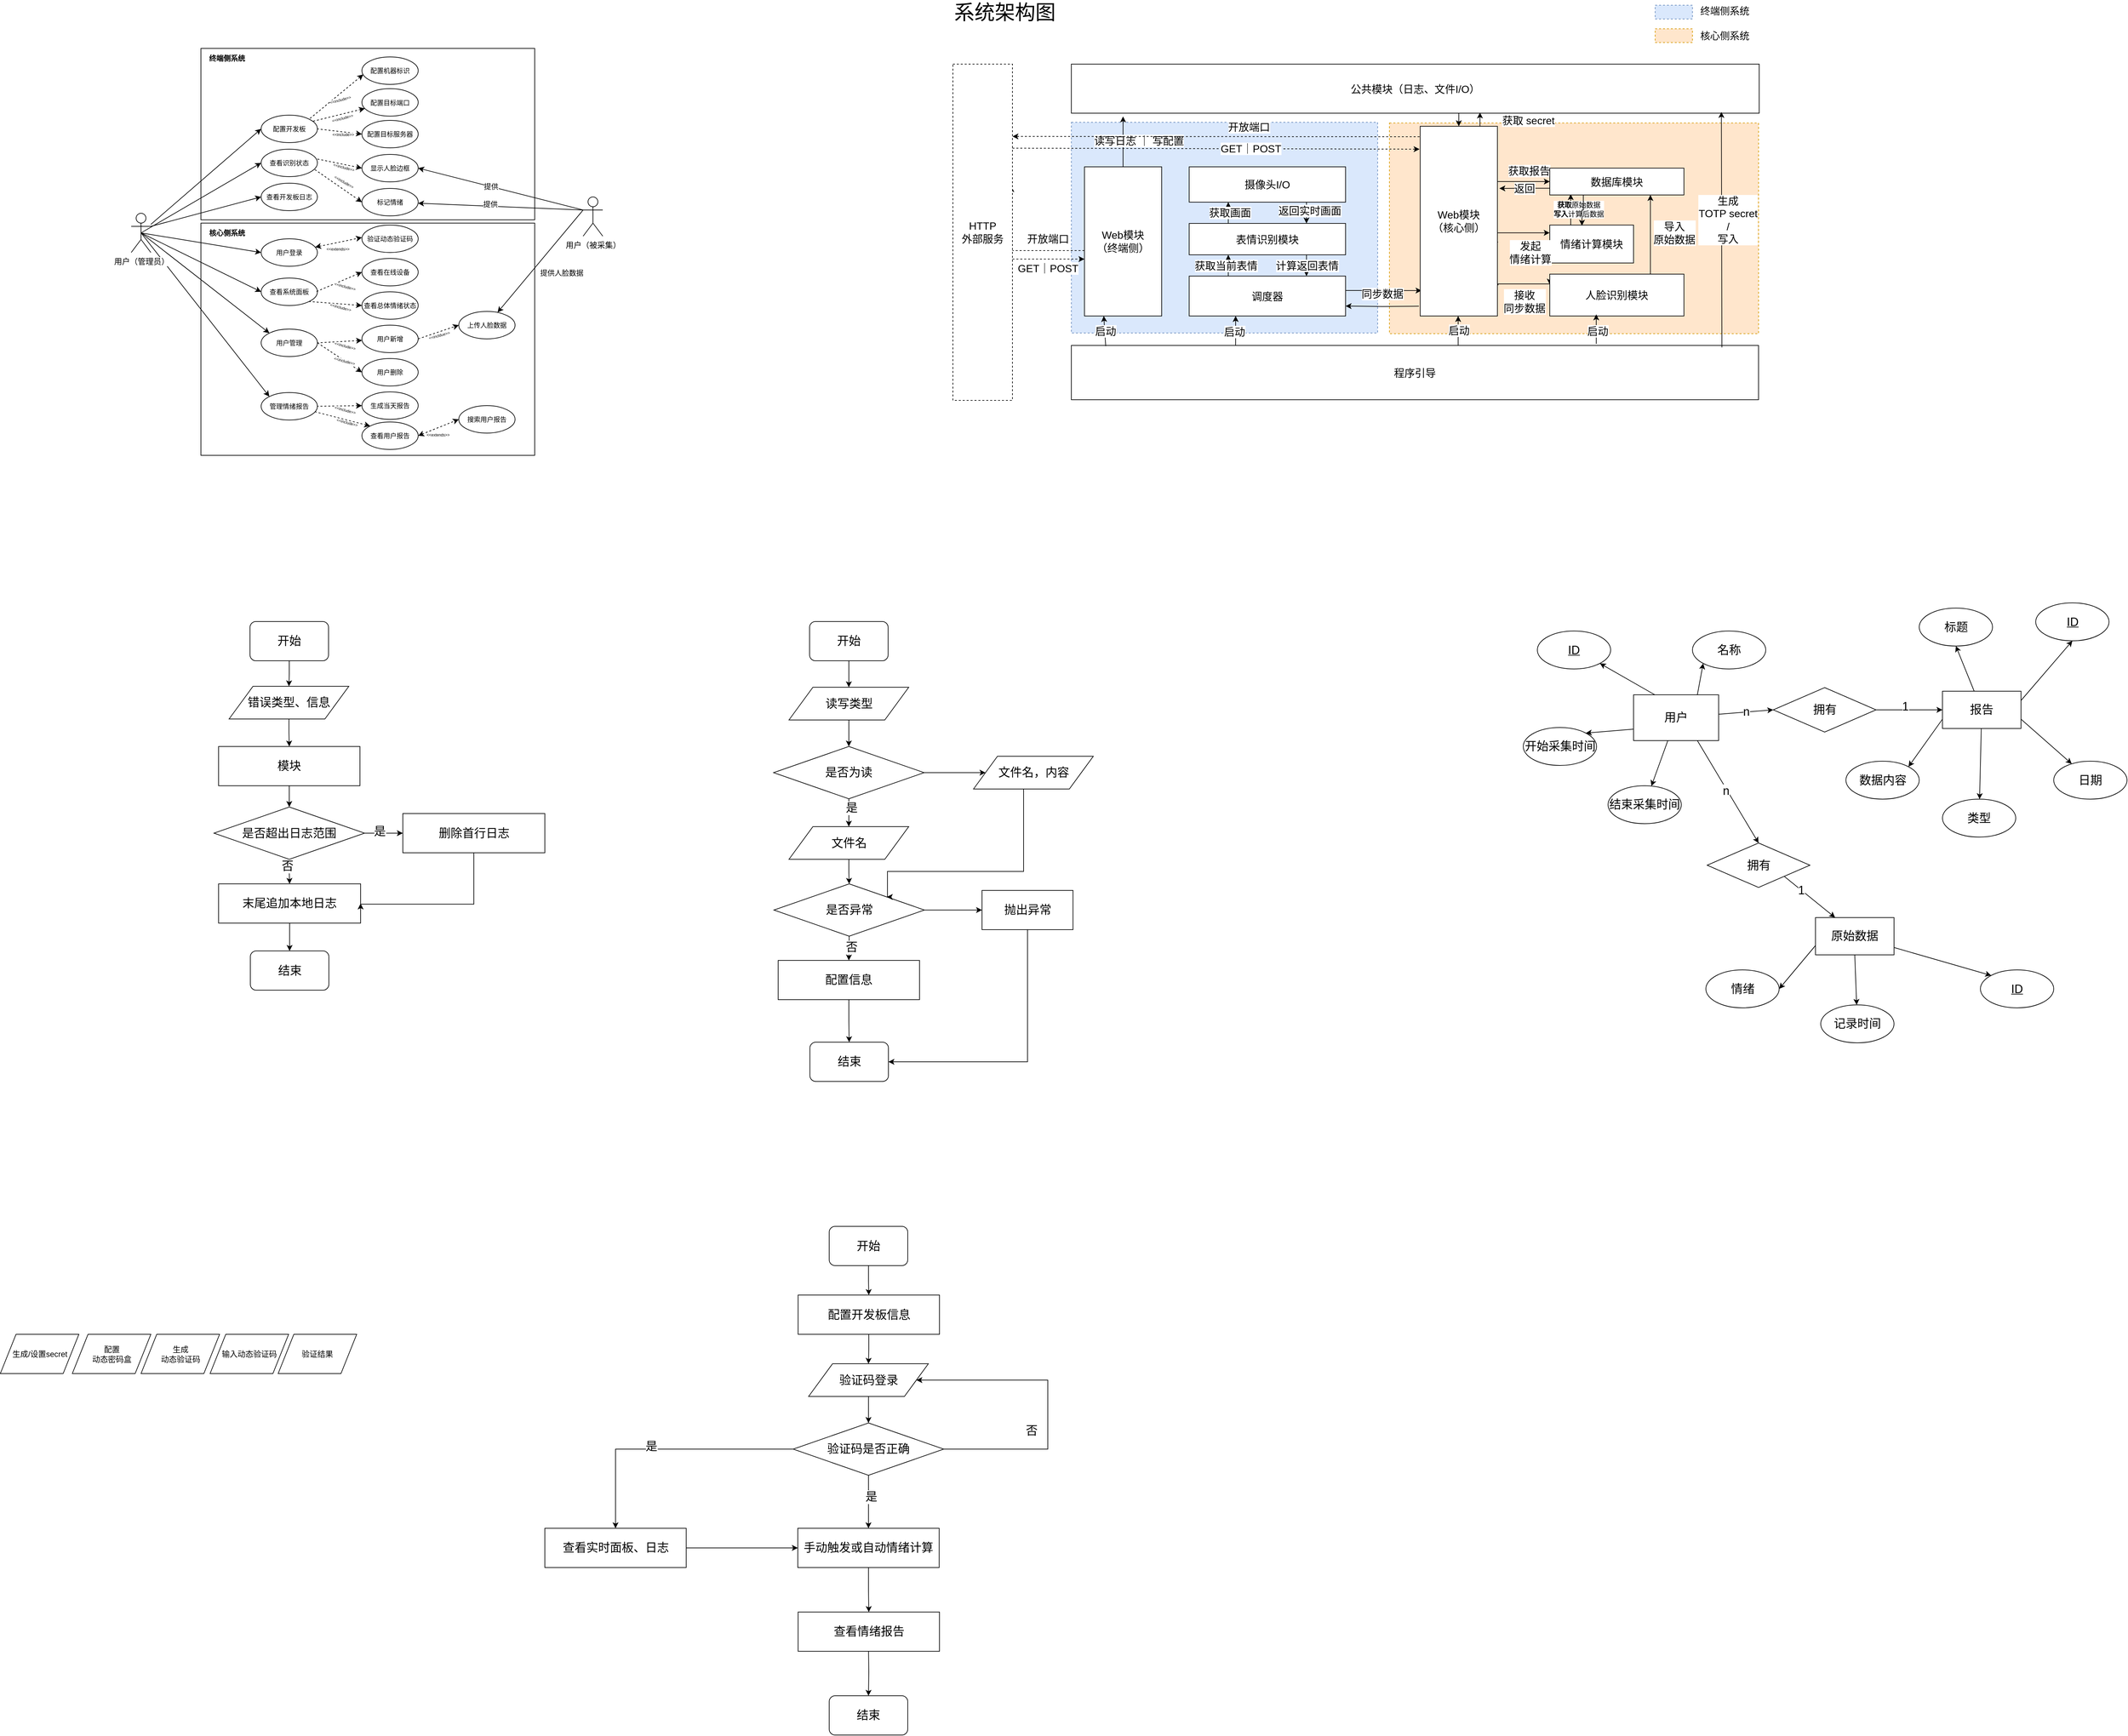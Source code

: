 <mxfile version="12.2.4" pages="1"><diagram id="kcUhdSPhGs1xw6qBUti1" name="Page-1"><mxGraphModel dx="1050" dy="919" grid="0" gridSize="10" guides="1" tooltips="1" connect="1" arrows="1" fold="1" page="0" pageScale="1" pageWidth="850" pageHeight="1100" math="0" shadow="0"><root><mxCell id="0"/><mxCell id="1" parent="0"/><mxCell id="180" value="" style="rounded=0;whiteSpace=wrap;html=1;dashed=1;fontSize=11;fillColor=#ffe6cc;strokeColor=#d79b00;" parent="1" vertex="1"><mxGeometry x="1818" y="158" width="564" height="322" as="geometry"/></mxCell><mxCell id="171" value="" style="rounded=0;whiteSpace=wrap;html=1;dashed=1;fontSize=11;fillColor=#dae8fc;strokeColor=#6c8ebf;" parent="1" vertex="1"><mxGeometry x="1332" y="157" width="468" height="322" as="geometry"/></mxCell><mxCell id="68" value="" style="rounded=0;whiteSpace=wrap;html=1;fontSize=6;" parent="1" vertex="1"><mxGeometry x="2" y="311" width="510" height="355" as="geometry"/></mxCell><mxCell id="41" value="" style="rounded=0;whiteSpace=wrap;html=1;fontSize=6;" parent="1" vertex="1"><mxGeometry x="2" y="44" width="510" height="262" as="geometry"/></mxCell><mxCell id="46" style="edgeStyle=none;rounded=0;orthogonalLoop=1;jettySize=auto;html=1;entryX=0;entryY=0.5;entryDx=0;entryDy=0;startArrow=none;startFill=0;endArrow=classic;endFill=1;fontSize=11;" parent="1" source="4" target="7" edge="1"><mxGeometry relative="1" as="geometry"/></mxCell><mxCell id="48" style="edgeStyle=none;rounded=0;orthogonalLoop=1;jettySize=auto;html=1;exitX=0.5;exitY=0.5;exitDx=0;exitDy=0;exitPerimeter=0;entryX=0;entryY=0.5;entryDx=0;entryDy=0;startArrow=none;startFill=0;endArrow=classic;endFill=1;fontSize=11;" parent="1" source="4" target="9" edge="1"><mxGeometry relative="1" as="geometry"/></mxCell><mxCell id="49" style="edgeStyle=none;rounded=0;orthogonalLoop=1;jettySize=auto;html=1;exitX=1;exitY=0.333;exitDx=0;exitDy=0;exitPerimeter=0;entryX=0;entryY=0.5;entryDx=0;entryDy=0;startArrow=none;startFill=0;endArrow=classic;endFill=1;fontSize=11;" parent="1" source="4" target="10" edge="1"><mxGeometry relative="1" as="geometry"/></mxCell><mxCell id="72" style="edgeStyle=none;rounded=0;orthogonalLoop=1;jettySize=auto;html=1;exitX=0.5;exitY=0.5;exitDx=0;exitDy=0;exitPerimeter=0;entryX=0;entryY=0.5;entryDx=0;entryDy=0;startArrow=none;startFill=0;endArrow=classic;endFill=1;fontSize=11;" parent="1" source="4" target="11" edge="1"><mxGeometry relative="1" as="geometry"/></mxCell><mxCell id="73" style="edgeStyle=none;rounded=0;orthogonalLoop=1;jettySize=auto;html=1;exitX=0.5;exitY=0.5;exitDx=0;exitDy=0;exitPerimeter=0;entryX=0;entryY=0.5;entryDx=0;entryDy=0;startArrow=none;startFill=0;endArrow=classic;endFill=1;fontSize=11;" parent="1" source="4" target="13" edge="1"><mxGeometry relative="1" as="geometry"/></mxCell><mxCell id="76" style="edgeStyle=none;rounded=0;orthogonalLoop=1;jettySize=auto;html=1;exitX=0.5;exitY=0.5;exitDx=0;exitDy=0;exitPerimeter=0;entryX=0;entryY=0;entryDx=0;entryDy=0;startArrow=none;startFill=0;endArrow=classic;endFill=1;fontSize=11;" parent="1" source="4" target="14" edge="1"><mxGeometry relative="1" as="geometry"/></mxCell><mxCell id="77" style="edgeStyle=none;rounded=0;orthogonalLoop=1;jettySize=auto;html=1;exitX=0.5;exitY=0.5;exitDx=0;exitDy=0;exitPerimeter=0;entryX=0;entryY=0;entryDx=0;entryDy=0;startArrow=none;startFill=0;endArrow=classic;endFill=1;fontSize=11;" parent="1" source="4" target="17" edge="1"><mxGeometry relative="1" as="geometry"/></mxCell><mxCell id="4" value="用户（管理员）" style="shape=umlActor;verticalLabelPosition=bottom;labelBackgroundColor=#ffffff;verticalAlign=top;html=1;outlineConnect=0;" parent="1" vertex="1"><mxGeometry x="-104.5" y="296" width="30" height="60" as="geometry"/></mxCell><mxCell id="7" value="配置开发板" style="ellipse;whiteSpace=wrap;html=1;fontSize=10;" parent="1" vertex="1"><mxGeometry x="94" y="146" width="86" height="42" as="geometry"/></mxCell><mxCell id="9" value="查看识别状态" style="ellipse;whiteSpace=wrap;html=1;fontSize=10;" parent="1" vertex="1"><mxGeometry x="94" y="198" width="86" height="42" as="geometry"/></mxCell><mxCell id="10" value="查看开发板日志" style="ellipse;whiteSpace=wrap;html=1;fontSize=10;" parent="1" vertex="1"><mxGeometry x="94" y="250" width="86" height="42" as="geometry"/></mxCell><mxCell id="19" style="rounded=0;orthogonalLoop=1;jettySize=auto;html=1;fontSize=10;dashed=1;endArrow=classic;endFill=1;startArrow=classic;startFill=1;entryX=0;entryY=0.5;entryDx=0;entryDy=0;" parent="1" source="11" edge="1"><mxGeometry relative="1" as="geometry"><mxPoint x="248" y="333" as="targetPoint"/></mxGeometry></mxCell><mxCell id="20" value="&amp;lt;&amp;lt;extends&amp;gt;&amp;gt;" style="text;html=1;resizable=0;points=[];align=center;verticalAlign=middle;labelBackgroundColor=#ffffff;fontSize=6;" parent="19" vertex="1" connectable="0"><mxGeometry x="-0.183" y="2" relative="1" as="geometry"><mxPoint x="5" y="10.5" as="offset"/></mxGeometry></mxCell><mxCell id="11" value="用户登录" style="ellipse;whiteSpace=wrap;html=1;fontSize=10;" parent="1" vertex="1"><mxGeometry x="94" y="335" width="86" height="42" as="geometry"/></mxCell><mxCell id="12" value="验证动态验证码" style="ellipse;whiteSpace=wrap;html=1;fontSize=10;" parent="1" vertex="1"><mxGeometry x="248" y="314" width="86" height="42" as="geometry"/></mxCell><mxCell id="13" value="查看系统面板" style="ellipse;whiteSpace=wrap;html=1;fontSize=10;" parent="1" vertex="1"><mxGeometry x="94" y="395" width="86" height="42" as="geometry"/></mxCell><mxCell id="14" value="用户管理" style="ellipse;whiteSpace=wrap;html=1;fontSize=10;" parent="1" vertex="1"><mxGeometry x="94" y="473" width="86" height="42" as="geometry"/></mxCell><mxCell id="91" style="edgeStyle=none;rounded=0;orthogonalLoop=1;jettySize=auto;html=1;exitX=0;exitY=0.333;exitDx=0;exitDy=0;exitPerimeter=0;entryX=1;entryY=0.5;entryDx=0;entryDy=0;startArrow=none;startFill=0;endArrow=classic;endFill=1;fontSize=11;" parent="1" source="16" target="23" edge="1"><mxGeometry relative="1" as="geometry"/></mxCell><mxCell id="93" value="提供" style="text;html=1;resizable=0;points=[];align=center;verticalAlign=middle;labelBackgroundColor=#ffffff;fontSize=11;" parent="91" vertex="1" connectable="0"><mxGeometry x="0.12" relative="1" as="geometry"><mxPoint as="offset"/></mxGeometry></mxCell><mxCell id="92" style="edgeStyle=none;rounded=0;orthogonalLoop=1;jettySize=auto;html=1;exitX=0;exitY=0.333;exitDx=0;exitDy=0;exitPerimeter=0;startArrow=none;startFill=0;endArrow=classic;endFill=1;fontSize=11;" parent="1" source="16" target="24" edge="1"><mxGeometry relative="1" as="geometry"/></mxCell><mxCell id="94" value="提供" style="text;html=1;resizable=0;points=[];align=center;verticalAlign=middle;labelBackgroundColor=#ffffff;fontSize=11;" parent="92" vertex="1" connectable="0"><mxGeometry x="0.131" y="-3" relative="1" as="geometry"><mxPoint as="offset"/></mxGeometry></mxCell><mxCell id="96" style="edgeStyle=none;rounded=0;orthogonalLoop=1;jettySize=auto;html=1;exitX=0;exitY=0.333;exitDx=0;exitDy=0;exitPerimeter=0;startArrow=none;startFill=0;endArrow=classic;endFill=1;fontSize=11;" parent="1" source="16" target="58" edge="1"><mxGeometry relative="1" as="geometry"/></mxCell><mxCell id="97" value="提供人脸数据" style="text;html=1;resizable=0;points=[];align=center;verticalAlign=middle;labelBackgroundColor=#ffffff;fontSize=11;" parent="96" vertex="1" connectable="0"><mxGeometry x="-0.231" y="1" relative="1" as="geometry"><mxPoint x="16" y="34.5" as="offset"/></mxGeometry></mxCell><mxCell id="16" value="用户（被采集）" style="shape=umlActor;verticalLabelPosition=bottom;labelBackgroundColor=#ffffff;verticalAlign=top;html=1;outlineConnect=0;" parent="1" vertex="1"><mxGeometry x="586" y="271" width="30" height="60" as="geometry"/></mxCell><mxCell id="17" value="管理情绪报告" style="ellipse;whiteSpace=wrap;html=1;fontSize=10;" parent="1" vertex="1"><mxGeometry x="94" y="570" width="86" height="42" as="geometry"/></mxCell><mxCell id="26" style="edgeStyle=none;rounded=0;orthogonalLoop=1;jettySize=auto;html=1;exitX=0;exitY=0.5;exitDx=0;exitDy=0;entryX=0.97;entryY=0.347;entryDx=0;entryDy=0;dashed=1;startArrow=classic;startFill=1;endArrow=none;endFill=0;fontSize=10;entryPerimeter=0;" parent="1" source="23" target="9" edge="1"><mxGeometry relative="1" as="geometry"/></mxCell><mxCell id="27" value="&amp;lt;&amp;lt;include&amp;gt;&amp;gt;" style="text;html=1;resizable=0;points=[];align=center;verticalAlign=middle;labelBackgroundColor=#ffffff;fontSize=6;rotation=15;" parent="26" vertex="1" connectable="0"><mxGeometry x="0.035" y="2" relative="1" as="geometry"><mxPoint x="9" y="4" as="offset"/></mxGeometry></mxCell><mxCell id="23" value="显示人脸边框" style="ellipse;whiteSpace=wrap;html=1;fontSize=10;" parent="1" vertex="1"><mxGeometry x="248" y="206" width="86" height="42" as="geometry"/></mxCell><mxCell id="28" style="edgeStyle=none;rounded=0;orthogonalLoop=1;jettySize=auto;html=1;exitX=0;exitY=0.5;exitDx=0;exitDy=0;entryX=0.944;entryY=0.728;entryDx=0;entryDy=0;dashed=1;startArrow=classic;startFill=1;endArrow=none;endFill=0;fontSize=10;entryPerimeter=0;" parent="1" source="24" target="9" edge="1"><mxGeometry relative="1" as="geometry"/></mxCell><mxCell id="24" value="标记情绪" style="ellipse;whiteSpace=wrap;html=1;fontSize=10;" parent="1" vertex="1"><mxGeometry x="248" y="258" width="86" height="42" as="geometry"/></mxCell><mxCell id="29" value="&amp;lt;&amp;lt;include&amp;gt;&amp;gt;" style="text;html=1;resizable=0;points=[];align=center;verticalAlign=middle;labelBackgroundColor=#ffffff;fontSize=6;rotation=30;" parent="1" vertex="1" connectable="0"><mxGeometry x="213.01" y="249.931" as="geometry"><mxPoint x="5" y="-5" as="offset"/></mxGeometry></mxCell><mxCell id="31" value="配置目标服务器" style="ellipse;whiteSpace=wrap;html=1;fontSize=10;" parent="1" vertex="1"><mxGeometry x="248" y="154" width="86" height="42" as="geometry"/></mxCell><mxCell id="32" style="edgeStyle=none;rounded=0;orthogonalLoop=1;jettySize=auto;html=1;exitX=0;exitY=0.5;exitDx=0;exitDy=0;entryX=1;entryY=0.5;entryDx=0;entryDy=0;dashed=1;startArrow=classic;startFill=1;endArrow=none;endFill=0;fontSize=10;" parent="1" source="31" target="7" edge="1"><mxGeometry relative="1" as="geometry"><mxPoint x="256" y="187" as="sourcePoint"/><mxPoint x="177.406" y="214.151" as="targetPoint"/></mxGeometry></mxCell><mxCell id="33" value="&amp;lt;&amp;lt;include&amp;gt;&amp;gt;" style="text;html=1;resizable=0;points=[];align=center;verticalAlign=middle;labelBackgroundColor=#ffffff;fontSize=6;rotation=0;direction=south;" parent="32" vertex="1" connectable="0"><mxGeometry x="0.035" y="2" relative="1" as="geometry"><mxPoint x="6" y="2.5" as="offset"/></mxGeometry></mxCell><mxCell id="35" value="配置目标端口" style="ellipse;whiteSpace=wrap;html=1;fontSize=10;" parent="1" vertex="1"><mxGeometry x="248" y="105.5" width="86" height="42" as="geometry"/></mxCell><mxCell id="36" value="配置机器标识" style="ellipse;whiteSpace=wrap;html=1;fontSize=10;" parent="1" vertex="1"><mxGeometry x="248" y="57" width="86" height="42" as="geometry"/></mxCell><mxCell id="37" style="edgeStyle=none;rounded=0;orthogonalLoop=1;jettySize=auto;html=1;entryX=0.917;entryY=0.224;entryDx=0;entryDy=0;dashed=1;startArrow=classic;startFill=1;endArrow=none;endFill=0;fontSize=10;entryPerimeter=0;" parent="1" source="35" target="7" edge="1"><mxGeometry relative="1" as="geometry"><mxPoint x="258.0" y="156.5" as="sourcePoint"/><mxPoint x="190.0" y="177" as="targetPoint"/></mxGeometry></mxCell><mxCell id="38" value="&amp;lt;&amp;lt;include&amp;gt;&amp;gt;" style="text;html=1;resizable=0;points=[];align=center;verticalAlign=middle;labelBackgroundColor=#ffffff;fontSize=6;rotation=-15;direction=south;" parent="37" vertex="1" connectable="0"><mxGeometry x="0.035" y="2" relative="1" as="geometry"><mxPoint x="6" y="2.5" as="offset"/></mxGeometry></mxCell><mxCell id="39" style="edgeStyle=none;rounded=0;orthogonalLoop=1;jettySize=auto;html=1;entryX=1;entryY=0;entryDx=0;entryDy=0;dashed=1;startArrow=classic;startFill=1;endArrow=none;endFill=0;fontSize=10;exitX=0.023;exitY=0.641;exitDx=0;exitDy=0;exitPerimeter=0;" parent="1" source="36" target="7" edge="1"><mxGeometry relative="1" as="geometry"><mxPoint x="270.503" y="122.804" as="sourcePoint"/><mxPoint x="182.862" y="165.408" as="targetPoint"/></mxGeometry></mxCell><mxCell id="40" value="&amp;lt;&amp;lt;include&amp;gt;&amp;gt;" style="text;html=1;resizable=0;points=[];align=center;verticalAlign=middle;labelBackgroundColor=#ffffff;fontSize=6;rotation=-15;direction=south;" parent="39" vertex="1" connectable="0"><mxGeometry x="0.035" y="2" relative="1" as="geometry"><mxPoint x="6" y="2.5" as="offset"/></mxGeometry></mxCell><mxCell id="44" value="终端侧系统" style="text;html=1;strokeColor=none;fillColor=none;align=center;verticalAlign=middle;whiteSpace=wrap;rounded=0;fontSize=11;fontStyle=1" parent="1" vertex="1"><mxGeometry x="8" y="49.5" width="68" height="19" as="geometry"/></mxCell><mxCell id="50" value="查看在线设备" style="ellipse;whiteSpace=wrap;html=1;fontSize=10;" parent="1" vertex="1"><mxGeometry x="248" y="365" width="86" height="42" as="geometry"/></mxCell><mxCell id="51" value="查看总体情绪状态" style="ellipse;whiteSpace=wrap;html=1;fontSize=10;" parent="1" vertex="1"><mxGeometry x="248" y="416" width="86" height="42" as="geometry"/></mxCell><mxCell id="52" style="edgeStyle=none;rounded=0;orthogonalLoop=1;jettySize=auto;html=1;exitX=0;exitY=0.5;exitDx=0;exitDy=0;entryX=0.97;entryY=0.347;entryDx=0;entryDy=0;dashed=1;startArrow=classic;startFill=1;endArrow=none;endFill=0;fontSize=10;entryPerimeter=0;" parent="1" source="50" edge="1"><mxGeometry relative="1" as="geometry"><mxPoint x="248" y="430.5" as="sourcePoint"/><mxPoint x="177.42" y="416.074" as="targetPoint"/></mxGeometry></mxCell><mxCell id="53" value="&amp;lt;&amp;lt;include&amp;gt;&amp;gt;" style="text;html=1;resizable=0;points=[];align=center;verticalAlign=middle;labelBackgroundColor=#ffffff;fontSize=6;rotation=15;" parent="52" vertex="1" connectable="0"><mxGeometry x="0.035" y="2" relative="1" as="geometry"><mxPoint x="9" y="4" as="offset"/></mxGeometry></mxCell><mxCell id="54" style="edgeStyle=none;rounded=0;orthogonalLoop=1;jettySize=auto;html=1;exitX=0;exitY=0.5;exitDx=0;exitDy=0;entryX=1;entryY=1;entryDx=0;entryDy=0;dashed=1;startArrow=classic;startFill=1;endArrow=none;endFill=0;fontSize=10;" parent="1" source="51" target="13" edge="1"><mxGeometry relative="1" as="geometry"><mxPoint x="258" y="396" as="sourcePoint"/><mxPoint x="187.42" y="426.074" as="targetPoint"/></mxGeometry></mxCell><mxCell id="55" value="&amp;lt;&amp;lt;include&amp;gt;&amp;gt;" style="text;html=1;resizable=0;points=[];align=center;verticalAlign=middle;labelBackgroundColor=#ffffff;fontSize=6;rotation=15;" parent="54" vertex="1" connectable="0"><mxGeometry x="0.035" y="2" relative="1" as="geometry"><mxPoint x="9" y="4" as="offset"/></mxGeometry></mxCell><mxCell id="56" value="用户新增" style="ellipse;whiteSpace=wrap;html=1;fontSize=10;" parent="1" vertex="1"><mxGeometry x="248" y="467" width="86" height="42" as="geometry"/></mxCell><mxCell id="57" value="用户删除" style="ellipse;whiteSpace=wrap;html=1;fontSize=10;" parent="1" vertex="1"><mxGeometry x="248" y="518" width="86" height="42" as="geometry"/></mxCell><mxCell id="58" value="上传人脸数据" style="ellipse;whiteSpace=wrap;html=1;fontSize=10;" parent="1" vertex="1"><mxGeometry x="396" y="446" width="86" height="42" as="geometry"/></mxCell><mxCell id="61" style="rounded=0;orthogonalLoop=1;jettySize=auto;html=1;fontSize=10;dashed=1;endArrow=classic;endFill=1;startArrow=none;startFill=0;entryX=0;entryY=0.5;entryDx=0;entryDy=0;exitX=1;exitY=0.5;exitDx=0;exitDy=0;" parent="1" source="56" target="58" edge="1"><mxGeometry relative="1" as="geometry"><mxPoint x="360.084" y="514.798" as="sourcePoint"/><mxPoint x="431.5" y="500" as="targetPoint"/></mxGeometry></mxCell><mxCell id="62" value="&amp;lt;&amp;lt;incldue&amp;gt;&amp;gt;" style="text;html=1;resizable=0;points=[];align=center;verticalAlign=middle;labelBackgroundColor=#ffffff;fontSize=6;rotation=-15;" parent="61" vertex="1" connectable="0"><mxGeometry x="-0.183" y="2" relative="1" as="geometry"><mxPoint x="7" y="5.5" as="offset"/></mxGeometry></mxCell><mxCell id="63" style="edgeStyle=none;rounded=0;orthogonalLoop=1;jettySize=auto;html=1;entryX=1;entryY=0.5;entryDx=0;entryDy=0;dashed=1;startArrow=classic;startFill=1;endArrow=none;endFill=0;fontSize=10;" parent="1" source="56" target="14" edge="1"><mxGeometry relative="1" as="geometry"><mxPoint x="258" y="447" as="sourcePoint"/><mxPoint x="177.406" y="440.849" as="targetPoint"/></mxGeometry></mxCell><mxCell id="64" value="&amp;lt;&amp;lt;include&amp;gt;&amp;gt;" style="text;html=1;resizable=0;points=[];align=center;verticalAlign=middle;labelBackgroundColor=#ffffff;fontSize=6;rotation=15;" parent="63" vertex="1" connectable="0"><mxGeometry x="0.035" y="2" relative="1" as="geometry"><mxPoint x="9" y="4" as="offset"/></mxGeometry></mxCell><mxCell id="65" style="edgeStyle=none;rounded=0;orthogonalLoop=1;jettySize=auto;html=1;entryX=1;entryY=0.5;entryDx=0;entryDy=0;dashed=1;startArrow=classic;startFill=1;endArrow=none;endFill=0;fontSize=10;exitX=0;exitY=0.5;exitDx=0;exitDy=0;" parent="1" source="57" target="14" edge="1"><mxGeometry relative="1" as="geometry"><mxPoint x="258.261" y="500.31" as="sourcePoint"/><mxPoint x="190" y="504" as="targetPoint"/></mxGeometry></mxCell><mxCell id="66" value="&amp;lt;&amp;lt;include&amp;gt;&amp;gt;" style="text;html=1;resizable=0;points=[];align=center;verticalAlign=middle;labelBackgroundColor=#ffffff;fontSize=6;rotation=15;" parent="65" vertex="1" connectable="0"><mxGeometry x="0.035" y="2" relative="1" as="geometry"><mxPoint x="9" y="4" as="offset"/></mxGeometry></mxCell><mxCell id="78" value="核心侧系统" style="text;html=1;strokeColor=none;fillColor=none;align=center;verticalAlign=middle;whiteSpace=wrap;rounded=0;fontSize=11;fontStyle=1" parent="1" vertex="1"><mxGeometry x="8" y="316.5" width="68" height="19" as="geometry"/></mxCell><mxCell id="79" value="生成当天报告" style="ellipse;whiteSpace=wrap;html=1;fontSize=10;" parent="1" vertex="1"><mxGeometry x="248" y="569" width="86" height="42" as="geometry"/></mxCell><mxCell id="80" value="查看用户报告" style="ellipse;whiteSpace=wrap;html=1;fontSize=10;" parent="1" vertex="1"><mxGeometry x="248" y="615" width="86" height="42" as="geometry"/></mxCell><mxCell id="81" value="搜索用户报告" style="ellipse;whiteSpace=wrap;html=1;fontSize=10;" parent="1" vertex="1"><mxGeometry x="396" y="590" width="86" height="42" as="geometry"/></mxCell><mxCell id="82" style="edgeStyle=none;rounded=0;orthogonalLoop=1;jettySize=auto;html=1;entryX=1;entryY=0.5;entryDx=0;entryDy=0;dashed=1;startArrow=classic;startFill=1;endArrow=none;endFill=0;fontSize=10;exitX=0;exitY=0.5;exitDx=0;exitDy=0;" parent="1" source="79" target="17" edge="1"><mxGeometry relative="1" as="geometry"><mxPoint x="258.0" y="549" as="sourcePoint"/><mxPoint x="190.0" y="504" as="targetPoint"/></mxGeometry></mxCell><mxCell id="83" value="&amp;lt;&amp;lt;include&amp;gt;&amp;gt;" style="text;html=1;resizable=0;points=[];align=center;verticalAlign=middle;labelBackgroundColor=#ffffff;fontSize=6;rotation=15;" parent="82" vertex="1" connectable="0"><mxGeometry x="0.035" y="2" relative="1" as="geometry"><mxPoint x="9" y="4" as="offset"/></mxGeometry></mxCell><mxCell id="84" style="edgeStyle=none;rounded=0;orthogonalLoop=1;jettySize=auto;html=1;entryX=0.944;entryY=0.693;entryDx=0;entryDy=0;dashed=1;startArrow=classic;startFill=1;endArrow=none;endFill=0;fontSize=10;exitX=0;exitY=0;exitDx=0;exitDy=0;entryPerimeter=0;" parent="1" source="80" target="17" edge="1"><mxGeometry relative="1" as="geometry"><mxPoint x="258.0" y="600.0" as="sourcePoint"/><mxPoint x="177.912" y="586.402" as="targetPoint"/></mxGeometry></mxCell><mxCell id="85" value="&amp;lt;&amp;lt;include&amp;gt;&amp;gt;" style="text;html=1;resizable=0;points=[];align=center;verticalAlign=middle;labelBackgroundColor=#ffffff;fontSize=6;rotation=15;" parent="84" vertex="1" connectable="0"><mxGeometry x="0.035" y="2" relative="1" as="geometry"><mxPoint x="9" y="4" as="offset"/></mxGeometry></mxCell><mxCell id="88" style="rounded=0;orthogonalLoop=1;jettySize=auto;html=1;fontSize=10;dashed=1;endArrow=classic;endFill=1;startArrow=classic;startFill=1;entryX=0;entryY=0.5;entryDx=0;entryDy=0;exitX=1;exitY=0.5;exitDx=0;exitDy=0;" parent="1" source="80" target="81" edge="1"><mxGeometry relative="1" as="geometry"><mxPoint x="334.231" y="635.969" as="sourcePoint"/><mxPoint x="405.5" y="621" as="targetPoint"/></mxGeometry></mxCell><mxCell id="89" value="&amp;lt;&amp;lt;extends&amp;gt;&amp;gt;" style="text;html=1;resizable=0;points=[];align=center;verticalAlign=middle;labelBackgroundColor=#ffffff;fontSize=6;" parent="88" vertex="1" connectable="0"><mxGeometry x="-0.183" y="2" relative="1" as="geometry"><mxPoint x="5" y="10.5" as="offset"/></mxGeometry></mxCell><mxCell id="125" style="edgeStyle=orthogonalEdgeStyle;rounded=0;orthogonalLoop=1;jettySize=auto;html=1;exitX=0.25;exitY=0;exitDx=0;exitDy=0;entryX=0.25;entryY=1;entryDx=0;entryDy=0;fontSize=16;" parent="1" source="102" target="106" edge="1"><mxGeometry relative="1" as="geometry"/></mxCell><mxCell id="126" value="获取画面" style="text;html=1;resizable=0;points=[];align=center;verticalAlign=middle;labelBackgroundColor=#ffffff;fontSize=16;" parent="125" vertex="1" connectable="0"><mxGeometry x="0.087" y="-2" relative="1" as="geometry"><mxPoint y="1" as="offset"/></mxGeometry></mxCell><mxCell id="133" style="edgeStyle=orthogonalEdgeStyle;rounded=0;orthogonalLoop=1;jettySize=auto;html=1;exitX=0.75;exitY=1;exitDx=0;exitDy=0;entryX=0.75;entryY=0;entryDx=0;entryDy=0;fontSize=16;" parent="1" source="102" target="104" edge="1"><mxGeometry relative="1" as="geometry"/></mxCell><mxCell id="134" value="计算返回表情" style="text;html=1;resizable=0;points=[];align=center;verticalAlign=middle;labelBackgroundColor=#ffffff;fontSize=16;" parent="133" vertex="1" connectable="0"><mxGeometry x="-0.348" y="-4" relative="1" as="geometry"><mxPoint x="4.5" y="5.5" as="offset"/></mxGeometry></mxCell><mxCell id="102" value="表情识别模块" style="rounded=0;whiteSpace=wrap;html=1;fontSize=16;" parent="1" vertex="1"><mxGeometry x="1512" y="311.5" width="239" height="48" as="geometry"/></mxCell><mxCell id="123" style="edgeStyle=orthogonalEdgeStyle;rounded=0;orthogonalLoop=1;jettySize=auto;html=1;fontSize=16;" parent="1" edge="1"><mxGeometry relative="1" as="geometry"><mxPoint x="1583" y="453" as="targetPoint"/><mxPoint x="1583" y="498" as="sourcePoint"/></mxGeometry></mxCell><mxCell id="124" value="启动" style="text;html=1;resizable=0;points=[];align=center;verticalAlign=middle;labelBackgroundColor=#ffffff;fontSize=16;" parent="123" vertex="1" connectable="0"><mxGeometry x="-0.068" y="1" relative="1" as="geometry"><mxPoint x="-1" as="offset"/></mxGeometry></mxCell><mxCell id="103" value="程序引导" style="rounded=0;whiteSpace=wrap;html=1;fontSize=16;" parent="1" vertex="1"><mxGeometry x="1332" y="498" width="1050" height="83" as="geometry"/></mxCell><mxCell id="129" style="edgeStyle=orthogonalEdgeStyle;rounded=0;orthogonalLoop=1;jettySize=auto;html=1;exitX=0.25;exitY=0;exitDx=0;exitDy=0;entryX=0.25;entryY=1;entryDx=0;entryDy=0;fontSize=16;" parent="1" source="104" target="102" edge="1"><mxGeometry relative="1" as="geometry"/></mxCell><mxCell id="131" value="获取当前表情" style="text;html=1;resizable=0;points=[];align=center;verticalAlign=middle;labelBackgroundColor=#ffffff;fontSize=16;" parent="129" vertex="1" connectable="0"><mxGeometry x="-0.087" y="4" relative="1" as="geometry"><mxPoint y="-1" as="offset"/></mxGeometry></mxCell><mxCell id="138" style="edgeStyle=orthogonalEdgeStyle;rounded=0;orthogonalLoop=1;jettySize=auto;html=1;entryX=0.017;entryY=0.866;entryDx=0;entryDy=0;entryPerimeter=0;fontSize=16;" parent="1" source="104" target="136" edge="1"><mxGeometry relative="1" as="geometry"><Array as="points"><mxPoint x="1766" y="414"/><mxPoint x="1766" y="414"/></Array></mxGeometry></mxCell><mxCell id="139" value="同步数据" style="text;html=1;resizable=0;points=[];align=center;verticalAlign=middle;labelBackgroundColor=#ffffff;fontSize=16;" parent="138" vertex="1" connectable="0"><mxGeometry x="-0.026" y="3" relative="1" as="geometry"><mxPoint x="-1" y="7.5" as="offset"/></mxGeometry></mxCell><mxCell id="104" value="调度器" style="rounded=0;whiteSpace=wrap;html=1;fontSize=16;" parent="1" vertex="1"><mxGeometry x="1512" y="392" width="239" height="61" as="geometry"/></mxCell><mxCell id="108" style="edgeStyle=orthogonalEdgeStyle;rounded=0;orthogonalLoop=1;jettySize=auto;html=1;entryX=0.981;entryY=0.363;entryDx=0;entryDy=0;entryPerimeter=0;fontSize=16;dashed=1;" parent="1" source="105" target="107" edge="1"><mxGeometry relative="1" as="geometry"><Array as="points"><mxPoint x="1314" y="353"/><mxPoint x="1314" y="353"/></Array></mxGeometry></mxCell><mxCell id="109" value="开放端口" style="text;html=1;resizable=0;points=[];align=center;verticalAlign=middle;labelBackgroundColor=#ffffff;fontSize=16;" parent="108" vertex="1" connectable="0"><mxGeometry x="0.127" y="-1" relative="1" as="geometry"><mxPoint x="54" y="-11" as="offset"/></mxGeometry></mxCell><mxCell id="117" style="edgeStyle=orthogonalEdgeStyle;rounded=0;orthogonalLoop=1;jettySize=auto;html=1;exitX=0.5;exitY=0;exitDx=0;exitDy=0;fontSize=16;" parent="1" source="105" edge="1"><mxGeometry relative="1" as="geometry"><mxPoint x="1411" y="148" as="targetPoint"/></mxGeometry></mxCell><mxCell id="118" value="读写日志 ｜ 写配置" style="text;html=1;resizable=0;points=[];align=center;verticalAlign=middle;labelBackgroundColor=#ffffff;fontSize=16;" parent="117" vertex="1" connectable="0"><mxGeometry x="0.077" y="4" relative="1" as="geometry"><mxPoint x="27.5" y="0.5" as="offset"/></mxGeometry></mxCell><mxCell id="105" value="Web模块&lt;br&gt;（终端侧）" style="rounded=0;whiteSpace=wrap;html=1;fontSize=16;" parent="1" vertex="1"><mxGeometry x="1352" y="225" width="118" height="228" as="geometry"/></mxCell><mxCell id="127" style="edgeStyle=orthogonalEdgeStyle;rounded=0;orthogonalLoop=1;jettySize=auto;html=1;exitX=0.75;exitY=1;exitDx=0;exitDy=0;entryX=0.75;entryY=0;entryDx=0;entryDy=0;fontSize=16;" parent="1" source="106" target="102" edge="1"><mxGeometry relative="1" as="geometry"/></mxCell><mxCell id="128" value="返回实时画面" style="text;html=1;resizable=0;points=[];align=center;verticalAlign=middle;labelBackgroundColor=#ffffff;fontSize=16;" parent="127" vertex="1" connectable="0"><mxGeometry x="-0.174" y="4" relative="1" as="geometry"><mxPoint y="-1" as="offset"/></mxGeometry></mxCell><mxCell id="106" value="摄像头I/O" style="rounded=0;whiteSpace=wrap;html=1;fontSize=16;" parent="1" vertex="1"><mxGeometry x="1512" y="225" width="239" height="54" as="geometry"/></mxCell><mxCell id="107" value="HTTP&lt;br&gt;外部服务" style="rounded=0;whiteSpace=wrap;html=1;fontSize=16;dashed=1;" parent="1" vertex="1"><mxGeometry x="1151" y="68" width="91" height="514" as="geometry"/></mxCell><mxCell id="112" style="edgeStyle=orthogonalEdgeStyle;rounded=0;orthogonalLoop=1;jettySize=auto;html=1;fontSize=16;dashed=1;" parent="1" source="107" edge="1"><mxGeometry relative="1" as="geometry"><mxPoint x="1224" y="342" as="sourcePoint"/><mxPoint x="1352" y="366" as="targetPoint"/><Array as="points"><mxPoint x="1265" y="366"/><mxPoint x="1265" y="366"/></Array></mxGeometry></mxCell><mxCell id="113" value="GET｜POST" style="text;html=1;resizable=0;points=[];align=center;verticalAlign=middle;labelBackgroundColor=#ffffff;fontSize=16;" parent="112" vertex="1" connectable="0"><mxGeometry x="0.127" y="-1" relative="1" as="geometry"><mxPoint x="-8" y="13" as="offset"/></mxGeometry></mxCell><mxCell id="114" value="公共模块（日志、文件I/O）" style="rounded=0;whiteSpace=wrap;html=1;fontSize=16;" parent="1" vertex="1"><mxGeometry x="1332" y="68" width="1051" height="75" as="geometry"/></mxCell><mxCell id="121" value="" style="endArrow=classic;html=1;fontSize=16;entryX=0.25;entryY=1;entryDx=0;entryDy=0;exitX=0.05;exitY=0.012;exitDx=0;exitDy=0;exitPerimeter=0;" parent="1" source="103" target="105" edge="1"><mxGeometry width="50" height="50" relative="1" as="geometry"><mxPoint x="1389" y="501" as="sourcePoint"/><mxPoint x="1249" y="687" as="targetPoint"/></mxGeometry></mxCell><mxCell id="122" value="启动" style="text;html=1;resizable=0;points=[];align=center;verticalAlign=middle;labelBackgroundColor=#ffffff;fontSize=16;" parent="121" vertex="1" connectable="0"><mxGeometry x="-0.307" relative="1" as="geometry"><mxPoint y="-7" as="offset"/></mxGeometry></mxCell><mxCell id="145" style="edgeStyle=orthogonalEdgeStyle;rounded=0;orthogonalLoop=1;jettySize=auto;html=1;entryX=0;entryY=0.5;entryDx=0;entryDy=0;fontSize=16;" parent="1" target="144" edge="1"><mxGeometry relative="1" as="geometry"><mxPoint x="1983" y="262" as="sourcePoint"/><Array as="points"><mxPoint x="1983" y="248"/></Array></mxGeometry></mxCell><mxCell id="146" value="获取报告" style="text;html=1;resizable=0;points=[];align=center;verticalAlign=middle;labelBackgroundColor=#ffffff;fontSize=16;" parent="145" vertex="1" connectable="0"><mxGeometry x="0.155" y="4" relative="1" as="geometry"><mxPoint x="7.5" y="-13" as="offset"/></mxGeometry></mxCell><mxCell id="158" style="edgeStyle=orthogonalEdgeStyle;rounded=0;orthogonalLoop=1;jettySize=auto;html=1;entryX=0;entryY=0.25;entryDx=0;entryDy=0;fontSize=16;" parent="1" target="142" edge="1"><mxGeometry relative="1" as="geometry"><Array as="points"><mxPoint x="1984" y="404"/></Array><mxPoint x="1984" y="406" as="sourcePoint"/></mxGeometry></mxCell><mxCell id="159" value="接收&lt;br&gt;同步数据" style="text;html=1;resizable=0;points=[];align=center;verticalAlign=middle;labelBackgroundColor=#ffffff;fontSize=16;" parent="158" vertex="1" connectable="0"><mxGeometry x="-0.066" y="-3" relative="1" as="geometry"><mxPoint x="3" y="24" as="offset"/></mxGeometry></mxCell><mxCell id="194" style="edgeStyle=orthogonalEdgeStyle;rounded=0;orthogonalLoop=1;jettySize=auto;html=1;exitX=0.75;exitY=0;exitDx=0;exitDy=0;entryX=0.594;entryY=0.986;entryDx=0;entryDy=0;entryPerimeter=0;fontSize=15;" parent="1" source="136" target="114" edge="1"><mxGeometry relative="1" as="geometry"/></mxCell><mxCell id="136" value="Web模块&lt;br&gt;（核心侧）" style="rounded=0;whiteSpace=wrap;html=1;fontSize=16;" parent="1" vertex="1"><mxGeometry x="1865" y="163" width="118" height="290" as="geometry"/></mxCell><mxCell id="140" style="edgeStyle=orthogonalEdgeStyle;rounded=0;orthogonalLoop=1;jettySize=auto;html=1;entryX=1;entryY=0.75;entryDx=0;entryDy=0;fontSize=16;" parent="1" target="104" edge="1"><mxGeometry relative="1" as="geometry"><mxPoint x="1863" y="438" as="sourcePoint"/><mxPoint x="1878" y="432" as="targetPoint"/></mxGeometry></mxCell><mxCell id="157" style="edgeStyle=orthogonalEdgeStyle;rounded=0;orthogonalLoop=1;jettySize=auto;html=1;exitX=0.75;exitY=0;exitDx=0;exitDy=0;entryX=0.75;entryY=1;entryDx=0;entryDy=0;fontSize=16;" parent="1" source="142" target="144" edge="1"><mxGeometry relative="1" as="geometry"/></mxCell><mxCell id="160" value="导入&lt;br&gt;原始数据" style="text;html=1;resizable=0;points=[];align=center;verticalAlign=middle;labelBackgroundColor=#ffffff;fontSize=16;" parent="157" vertex="1" connectable="0"><mxGeometry x="0.069" y="-4" relative="1" as="geometry"><mxPoint x="31.5" y="1.5" as="offset"/></mxGeometry></mxCell><mxCell id="142" value="人脸识别模块" style="rounded=0;whiteSpace=wrap;html=1;fontSize=16;" parent="1" vertex="1"><mxGeometry x="2063" y="389" width="205" height="64" as="geometry"/></mxCell><mxCell id="151" style="edgeStyle=orthogonalEdgeStyle;rounded=0;orthogonalLoop=1;jettySize=auto;html=1;exitX=0.25;exitY=0;exitDx=0;exitDy=0;entryX=0.156;entryY=0.97;entryDx=0;entryDy=0;entryPerimeter=0;fontSize=16;" parent="1" source="143" target="144" edge="1"><mxGeometry relative="1" as="geometry"/></mxCell><mxCell id="154" value="&lt;b&gt;获取&lt;/b&gt;原始数据&lt;br style=&quot;font-size: 11px&quot;&gt;&lt;b&gt;写入&lt;/b&gt;计算后数据" style="text;html=1;resizable=0;points=[];align=center;verticalAlign=middle;labelBackgroundColor=#ffffff;fontSize=11;" parent="151" vertex="1" connectable="0"><mxGeometry x="0.111" y="1" relative="1" as="geometry"><mxPoint x="13" y="2" as="offset"/></mxGeometry></mxCell><mxCell id="143" value="情绪计算模块" style="rounded=0;whiteSpace=wrap;html=1;fontSize=16;" parent="1" vertex="1"><mxGeometry x="2063" y="314" width="128" height="58" as="geometry"/></mxCell><mxCell id="153" style="edgeStyle=orthogonalEdgeStyle;rounded=0;orthogonalLoop=1;jettySize=auto;html=1;exitX=0.25;exitY=1;exitDx=0;exitDy=0;entryX=0.384;entryY=0.017;entryDx=0;entryDy=0;entryPerimeter=0;fontSize=16;" parent="1" source="144" target="143" edge="1"><mxGeometry relative="1" as="geometry"/></mxCell><mxCell id="166" style="edgeStyle=orthogonalEdgeStyle;rounded=0;orthogonalLoop=1;jettySize=auto;html=1;exitX=0;exitY=0.75;exitDx=0;exitDy=0;fontSize=16;" parent="1" source="144" edge="1"><mxGeometry relative="1" as="geometry"><mxPoint x="1986" y="258" as="targetPoint"/></mxGeometry></mxCell><mxCell id="144" value="数据库模块" style="rounded=0;whiteSpace=wrap;html=1;fontSize=16;" parent="1" vertex="1"><mxGeometry x="2063" y="227" width="205" height="41" as="geometry"/></mxCell><mxCell id="148" value="返回" style="text;html=1;resizable=0;points=[];align=center;verticalAlign=middle;labelBackgroundColor=#ffffff;fontSize=16;direction=south;" parent="1" vertex="1" connectable="0"><mxGeometry x="2015.857" y="270.857" as="geometry"><mxPoint x="7.5" y="-13" as="offset"/></mxGeometry></mxCell><mxCell id="149" style="edgeStyle=orthogonalEdgeStyle;rounded=0;orthogonalLoop=1;jettySize=auto;html=1;entryX=0;entryY=0.25;entryDx=0;entryDy=0;fontSize=16;" parent="1" edge="1"><mxGeometry relative="1" as="geometry"><mxPoint x="1984" y="340" as="sourcePoint"/><mxPoint x="2062.857" y="325.857" as="targetPoint"/><Array as="points"><mxPoint x="1983" y="326"/></Array></mxGeometry></mxCell><mxCell id="150" value="发起&lt;br&gt;情绪计算" style="text;html=1;resizable=0;points=[];align=center;verticalAlign=middle;labelBackgroundColor=#ffffff;fontSize=16;" parent="149" vertex="1" connectable="0"><mxGeometry x="0.155" y="4" relative="1" as="geometry"><mxPoint x="10" y="34" as="offset"/></mxGeometry></mxCell><mxCell id="163" value="" style="endArrow=classic;html=1;fontSize=16;entryX=0.945;entryY=0.975;entryDx=0;entryDy=0;entryPerimeter=0;" parent="1" target="114" edge="1"><mxGeometry width="50" height="50" relative="1" as="geometry"><mxPoint x="2326" y="501" as="sourcePoint"/><mxPoint x="2383" y="266.5" as="targetPoint"/></mxGeometry></mxCell><mxCell id="164" value="生成&lt;br&gt;TOTP secret&lt;br&gt;/&lt;br&gt;写入" style="text;html=1;resizable=0;points=[];align=center;verticalAlign=middle;labelBackgroundColor=#ffffff;fontSize=16;" parent="163" vertex="1" connectable="0"><mxGeometry x="-0.056" y="-3" relative="1" as="geometry"><mxPoint x="6.5" y="-25" as="offset"/></mxGeometry></mxCell><mxCell id="167" value="" style="endArrow=classic;html=1;fontSize=11;entryX=1;entryY=0.215;entryDx=0;entryDy=0;entryPerimeter=0;dashed=1;" parent="1" target="107" edge="1"><mxGeometry width="50" height="50" relative="1" as="geometry"><mxPoint x="1864" y="179" as="sourcePoint"/><mxPoint x="1240" y="172" as="targetPoint"/></mxGeometry></mxCell><mxCell id="168" value="" style="endArrow=classic;html=1;fontSize=11;dashed=1;exitX=1;exitY=0.25;exitDx=0;exitDy=0;" parent="1" source="107" edge="1"><mxGeometry width="50" height="50" relative="1" as="geometry"><mxPoint x="1874" y="189" as="sourcePoint"/><mxPoint x="1864" y="198" as="targetPoint"/></mxGeometry></mxCell><mxCell id="169" value="开放端口" style="text;html=1;resizable=0;points=[];align=center;verticalAlign=middle;labelBackgroundColor=#ffffff;fontSize=16;" parent="1" vertex="1" connectable="0"><mxGeometry x="1548.833" y="175.167" as="geometry"><mxPoint x="54" y="-11" as="offset"/></mxGeometry></mxCell><mxCell id="170" value="GET｜POST" style="text;html=1;resizable=0;points=[];align=center;verticalAlign=middle;labelBackgroundColor=#ffffff;fontSize=16;" parent="1" vertex="1" connectable="0"><mxGeometry x="1614.167" y="184.167" as="geometry"><mxPoint x="-8" y="13" as="offset"/></mxGeometry></mxCell><mxCell id="177" style="edgeStyle=orthogonalEdgeStyle;rounded=0;orthogonalLoop=1;jettySize=auto;html=1;fontSize=16;" parent="1" edge="1"><mxGeometry relative="1" as="geometry"><mxPoint x="1923" y="453" as="targetPoint"/><mxPoint x="1923" y="498" as="sourcePoint"/></mxGeometry></mxCell><mxCell id="178" value="启动" style="text;html=1;resizable=0;points=[];align=center;verticalAlign=middle;labelBackgroundColor=#ffffff;fontSize=16;" parent="177" vertex="1" connectable="0"><mxGeometry x="-0.068" y="1" relative="1" as="geometry"><mxPoint x="2" y="-2.5" as="offset"/></mxGeometry></mxCell><mxCell id="182" value="" style="rounded=0;whiteSpace=wrap;html=1;dashed=1;fontSize=11;fillColor=#dae8fc;strokeColor=#6c8ebf;" parent="1" vertex="1"><mxGeometry x="2224" y="-22" width="57" height="21" as="geometry"/></mxCell><mxCell id="183" value="系统架构图" style="text;html=1;strokeColor=none;fillColor=none;align=left;verticalAlign=middle;whiteSpace=wrap;rounded=0;dashed=1;fontSize=31;movable=1;resizable=1;rotatable=1;deletable=1;editable=1;connectable=1;" parent="1" vertex="1"><mxGeometry x="1151" y="-21" width="294" height="20" as="geometry"/></mxCell><mxCell id="188" value="终端侧系统" style="text;html=1;strokeColor=none;fillColor=none;align=left;verticalAlign=middle;whiteSpace=wrap;rounded=0;dashed=1;fontSize=15;movable=1;resizable=1;rotatable=1;deletable=1;editable=1;connectable=1;" parent="1" vertex="1"><mxGeometry x="2291" y="-24" width="294" height="20" as="geometry"/></mxCell><mxCell id="189" value="" style="rounded=0;whiteSpace=wrap;html=1;dashed=1;fontSize=11;fillColor=#ffe6cc;strokeColor=#d79b00;" parent="1" vertex="1"><mxGeometry x="2224" y="14" width="57" height="21" as="geometry"/></mxCell><mxCell id="190" value="核心侧系统" style="text;html=1;strokeColor=none;fillColor=none;align=left;verticalAlign=middle;whiteSpace=wrap;rounded=0;dashed=1;fontSize=15;movable=1;resizable=1;rotatable=1;deletable=1;editable=1;connectable=1;" parent="1" vertex="1"><mxGeometry x="2291" y="14" width="294" height="20" as="geometry"/></mxCell><mxCell id="191" style="edgeStyle=orthogonalEdgeStyle;rounded=0;orthogonalLoop=1;jettySize=auto;html=1;fontSize=16;" parent="1" edge="1"><mxGeometry relative="1" as="geometry"><mxPoint x="2134" y="450.5" as="targetPoint"/><mxPoint x="2134" y="495.5" as="sourcePoint"/></mxGeometry></mxCell><mxCell id="192" value="启动" style="text;html=1;resizable=0;points=[];align=center;verticalAlign=middle;labelBackgroundColor=#ffffff;fontSize=16;" parent="191" vertex="1" connectable="0"><mxGeometry x="-0.068" y="1" relative="1" as="geometry"><mxPoint x="3" y="1" as="offset"/></mxGeometry></mxCell><mxCell id="195" style="edgeStyle=orthogonalEdgeStyle;rounded=0;orthogonalLoop=1;jettySize=auto;html=1;entryX=0.5;entryY=0;entryDx=0;entryDy=0;fontSize=15;" parent="1" target="136" edge="1"><mxGeometry relative="1" as="geometry"><mxPoint x="1924" y="143" as="sourcePoint"/><mxPoint x="1966.706" y="151.941" as="targetPoint"/></mxGeometry></mxCell><mxCell id="196" value="获取 secret" style="text;html=1;resizable=0;points=[];align=center;verticalAlign=middle;labelBackgroundColor=#ffffff;fontSize=16;" parent="1" vertex="1" connectable="0"><mxGeometry x="2022.412" y="166.824" as="geometry"><mxPoint x="7.5" y="-13" as="offset"/></mxGeometry></mxCell><mxCell id="199" value="" style="edgeStyle=orthogonalEdgeStyle;rounded=0;orthogonalLoop=1;jettySize=auto;html=1;fontSize=18;entryX=0.5;entryY=0;entryDx=0;entryDy=0;" parent="1" source="198" target="200" edge="1"><mxGeometry relative="1" as="geometry"><mxPoint x="135.333" y="1014.5" as="targetPoint"/></mxGeometry></mxCell><mxCell id="198" value="开始" style="rounded=1;whiteSpace=wrap;html=1;fontSize=18;" parent="1" vertex="1"><mxGeometry x="77" y="920" width="120" height="60" as="geometry"/></mxCell><mxCell id="204" style="edgeStyle=orthogonalEdgeStyle;rounded=0;orthogonalLoop=1;jettySize=auto;html=1;fontSize=18;" parent="1" source="200" target="203" edge="1"><mxGeometry relative="1" as="geometry"/></mxCell><mxCell id="200" value="错误类型、信息" style="shape=parallelogram;perimeter=parallelogramPerimeter;whiteSpace=wrap;html=1;fontSize=18;" parent="1" vertex="1"><mxGeometry x="45" y="1019" width="183" height="50" as="geometry"/></mxCell><mxCell id="208" style="edgeStyle=orthogonalEdgeStyle;rounded=0;orthogonalLoop=1;jettySize=auto;html=1;fontSize=18;" parent="1" source="202" target="207" edge="1"><mxGeometry relative="1" as="geometry"/></mxCell><mxCell id="216" value="否" style="text;html=1;resizable=0;points=[];align=center;verticalAlign=middle;labelBackgroundColor=#ffffff;fontSize=18;" parent="208" vertex="1" connectable="0"><mxGeometry x="0.058" y="5" relative="1" as="geometry"><mxPoint x="-3" y="-5" as="offset"/></mxGeometry></mxCell><mxCell id="210" style="edgeStyle=orthogonalEdgeStyle;rounded=0;orthogonalLoop=1;jettySize=auto;html=1;entryX=0;entryY=0.5;entryDx=0;entryDy=0;fontSize=18;" parent="1" source="202" target="209" edge="1"><mxGeometry relative="1" as="geometry"/></mxCell><mxCell id="217" value="是" style="text;html=1;resizable=0;points=[];align=center;verticalAlign=middle;labelBackgroundColor=#ffffff;fontSize=18;" parent="210" vertex="1" connectable="0"><mxGeometry x="0.036" y="9" relative="1" as="geometry"><mxPoint x="-8" y="6" as="offset"/></mxGeometry></mxCell><mxCell id="202" value="是否超出日志范围" style="rhombus;whiteSpace=wrap;html=1;fontSize=18;" parent="1" vertex="1"><mxGeometry x="22" y="1203.5" width="230" height="80" as="geometry"/></mxCell><mxCell id="205" style="edgeStyle=orthogonalEdgeStyle;rounded=0;orthogonalLoop=1;jettySize=auto;html=1;fontSize=18;" parent="1" source="203" target="202" edge="1"><mxGeometry relative="1" as="geometry"/></mxCell><mxCell id="203" value="模块" style="rounded=0;whiteSpace=wrap;html=1;fontSize=18;" parent="1" vertex="1"><mxGeometry x="29" y="1111" width="216" height="60" as="geometry"/></mxCell><mxCell id="213" style="edgeStyle=orthogonalEdgeStyle;rounded=0;orthogonalLoop=1;jettySize=auto;html=1;entryX=0.5;entryY=0;entryDx=0;entryDy=0;fontSize=18;" parent="1" source="207" target="212" edge="1"><mxGeometry relative="1" as="geometry"/></mxCell><mxCell id="207" value="末尾追加本地日志" style="rounded=0;whiteSpace=wrap;html=1;fontSize=18;" parent="1" vertex="1"><mxGeometry x="29" y="1321" width="217" height="60" as="geometry"/></mxCell><mxCell id="214" style="edgeStyle=orthogonalEdgeStyle;rounded=0;orthogonalLoop=1;jettySize=auto;html=1;entryX=1;entryY=0.5;entryDx=0;entryDy=0;fontSize=18;" parent="1" source="209" target="207" edge="1"><mxGeometry relative="1" as="geometry"><Array as="points"><mxPoint x="419" y="1352"/></Array></mxGeometry></mxCell><mxCell id="209" value="删除首行日志" style="rounded=0;whiteSpace=wrap;html=1;fontSize=18;" parent="1" vertex="1"><mxGeometry x="310.5" y="1213.5" width="217" height="60" as="geometry"/></mxCell><mxCell id="212" value="结束" style="rounded=1;whiteSpace=wrap;html=1;fontSize=18;" parent="1" vertex="1"><mxGeometry x="77.5" y="1423.5" width="120" height="60" as="geometry"/></mxCell><mxCell id="218" value="" style="edgeStyle=orthogonalEdgeStyle;rounded=0;orthogonalLoop=1;jettySize=auto;html=1;fontSize=18;entryX=0.5;entryY=0;entryDx=0;entryDy=0;" parent="1" source="219" target="221" edge="1"><mxGeometry relative="1" as="geometry"><mxPoint x="990.333" y="1014.5" as="targetPoint"/></mxGeometry></mxCell><mxCell id="219" value="开始" style="rounded=1;whiteSpace=wrap;html=1;fontSize=18;" parent="1" vertex="1"><mxGeometry x="932" y="920" width="120" height="60" as="geometry"/></mxCell><mxCell id="236" style="edgeStyle=orthogonalEdgeStyle;rounded=0;orthogonalLoop=1;jettySize=auto;html=1;entryX=0.5;entryY=0;entryDx=0;entryDy=0;fontSize=18;" parent="1" source="221" target="234" edge="1"><mxGeometry relative="1" as="geometry"/></mxCell><mxCell id="221" value="读写类型" style="shape=parallelogram;perimeter=parallelogramPerimeter;whiteSpace=wrap;html=1;fontSize=18;" parent="1" vertex="1"><mxGeometry x="900.5" y="1020.5" width="183" height="50" as="geometry"/></mxCell><mxCell id="238" value="" style="edgeStyle=orthogonalEdgeStyle;rounded=0;orthogonalLoop=1;jettySize=auto;html=1;fontSize=18;entryX=0.5;entryY=0;entryDx=0;entryDy=0;" parent="1" source="234" target="239" edge="1"><mxGeometry relative="1" as="geometry"><mxPoint x="993" y="1213.848" as="targetPoint"/></mxGeometry></mxCell><mxCell id="243" value="是" style="text;html=1;resizable=0;points=[];align=center;verticalAlign=middle;labelBackgroundColor=#ffffff;fontSize=18;" parent="238" vertex="1" connectable="0"><mxGeometry x="-0.015" y="7" relative="1" as="geometry"><mxPoint x="-3" y="-7" as="offset"/></mxGeometry></mxCell><mxCell id="257" style="edgeStyle=orthogonalEdgeStyle;rounded=0;orthogonalLoop=1;jettySize=auto;html=1;entryX=0;entryY=0.5;entryDx=0;entryDy=0;fontSize=18;" parent="1" source="234" target="256" edge="1"><mxGeometry relative="1" as="geometry"/></mxCell><mxCell id="234" value="是否为读" style="rhombus;whiteSpace=wrap;html=1;fontSize=18;" parent="1" vertex="1"><mxGeometry x="877" y="1111" width="230" height="80" as="geometry"/></mxCell><mxCell id="242" style="edgeStyle=orthogonalEdgeStyle;rounded=0;orthogonalLoop=1;jettySize=auto;html=1;exitX=0.5;exitY=1;exitDx=0;exitDy=0;fontSize=18;" parent="1" source="239" target="241" edge="1"><mxGeometry relative="1" as="geometry"/></mxCell><mxCell id="239" value="文件名" style="shape=parallelogram;perimeter=parallelogramPerimeter;whiteSpace=wrap;html=1;fontSize=18;" parent="1" vertex="1"><mxGeometry x="900.5" y="1233.5" width="183" height="50" as="geometry"/></mxCell><mxCell id="246" style="edgeStyle=orthogonalEdgeStyle;rounded=0;orthogonalLoop=1;jettySize=auto;html=1;exitX=0.5;exitY=1;exitDx=0;exitDy=0;fontSize=18;entryX=0.5;entryY=0;entryDx=0;entryDy=0;" parent="1" source="241" target="245" edge="1"><mxGeometry relative="1" as="geometry"><mxPoint x="993" y="1430" as="targetPoint"/></mxGeometry></mxCell><mxCell id="250" value="否" style="text;html=1;resizable=0;points=[];align=center;verticalAlign=middle;labelBackgroundColor=#ffffff;fontSize=18;" parent="246" vertex="1" connectable="0"><mxGeometry x="-0.077" y="4" relative="1" as="geometry"><mxPoint as="offset"/></mxGeometry></mxCell><mxCell id="254" style="edgeStyle=orthogonalEdgeStyle;rounded=0;orthogonalLoop=1;jettySize=auto;html=1;entryX=0;entryY=0.5;entryDx=0;entryDy=0;fontSize=18;" parent="1" source="241" target="251" edge="1"><mxGeometry relative="1" as="geometry"/></mxCell><mxCell id="241" value="是否异常" style="rhombus;whiteSpace=wrap;html=1;fontSize=18;" parent="1" vertex="1"><mxGeometry x="877.5" y="1321" width="230" height="80" as="geometry"/></mxCell><mxCell id="249" style="edgeStyle=orthogonalEdgeStyle;rounded=0;orthogonalLoop=1;jettySize=auto;html=1;fontSize=18;" parent="1" source="245" target="248" edge="1"><mxGeometry relative="1" as="geometry"/></mxCell><mxCell id="245" value="配置信息" style="rounded=0;whiteSpace=wrap;html=1;fontSize=18;" parent="1" vertex="1"><mxGeometry x="884" y="1438" width="216" height="60" as="geometry"/></mxCell><mxCell id="248" value="结束" style="rounded=1;whiteSpace=wrap;html=1;fontSize=18;" parent="1" vertex="1"><mxGeometry x="932.5" y="1563" width="120" height="60" as="geometry"/></mxCell><mxCell id="255" style="edgeStyle=orthogonalEdgeStyle;rounded=0;orthogonalLoop=1;jettySize=auto;html=1;entryX=1;entryY=0.5;entryDx=0;entryDy=0;fontSize=18;" parent="1" source="251" target="248" edge="1"><mxGeometry relative="1" as="geometry"><Array as="points"><mxPoint x="1265" y="1593"/></Array></mxGeometry></mxCell><mxCell id="251" value="抛出异常" style="rounded=0;whiteSpace=wrap;html=1;fontSize=18;" parent="1" vertex="1"><mxGeometry x="1195.5" y="1331" width="139" height="60" as="geometry"/></mxCell><mxCell id="258" style="edgeStyle=orthogonalEdgeStyle;rounded=0;orthogonalLoop=1;jettySize=auto;html=1;entryX=1;entryY=0;entryDx=0;entryDy=0;fontSize=18;" parent="1" source="256" target="241" edge="1"><mxGeometry relative="1" as="geometry"><Array as="points"><mxPoint x="1259" y="1302"/><mxPoint x="1051" y="1302"/></Array></mxGeometry></mxCell><mxCell id="256" value="文件名，内容" style="shape=parallelogram;perimeter=parallelogramPerimeter;whiteSpace=wrap;html=1;fontSize=18;" parent="1" vertex="1"><mxGeometry x="1182.5" y="1126" width="183" height="50" as="geometry"/></mxCell><mxCell id="267" style="rounded=0;orthogonalLoop=1;jettySize=auto;html=1;exitX=0.25;exitY=0;exitDx=0;exitDy=0;entryX=1;entryY=1;entryDx=0;entryDy=0;fontSize=18;" parent="1" source="260" target="263" edge="1"><mxGeometry relative="1" as="geometry"/></mxCell><mxCell id="268" style="edgeStyle=none;rounded=0;orthogonalLoop=1;jettySize=auto;html=1;exitX=0.75;exitY=0;exitDx=0;exitDy=0;entryX=0;entryY=1;entryDx=0;entryDy=0;fontSize=18;" parent="1" source="260" target="264" edge="1"><mxGeometry relative="1" as="geometry"/></mxCell><mxCell id="269" style="edgeStyle=none;rounded=0;orthogonalLoop=1;jettySize=auto;html=1;exitX=0;exitY=0.75;exitDx=0;exitDy=0;entryX=1;entryY=0;entryDx=0;entryDy=0;fontSize=18;" parent="1" source="260" target="265" edge="1"><mxGeometry relative="1" as="geometry"/></mxCell><mxCell id="270" style="edgeStyle=none;rounded=0;orthogonalLoop=1;jettySize=auto;html=1;fontSize=18;" parent="1" source="260" target="266" edge="1"><mxGeometry relative="1" as="geometry"/></mxCell><mxCell id="285" value="n" style="edgeStyle=none;rounded=0;orthogonalLoop=1;jettySize=auto;html=1;entryX=0;entryY=0.5;entryDx=0;entryDy=0;fontSize=18;" parent="1" source="260" target="282" edge="1"><mxGeometry relative="1" as="geometry"/></mxCell><mxCell id="295" style="edgeStyle=none;rounded=0;orthogonalLoop=1;jettySize=auto;html=1;exitX=0.75;exitY=1;exitDx=0;exitDy=0;entryX=0.5;entryY=0;entryDx=0;entryDy=0;fontSize=18;" parent="1" source="260" target="294" edge="1"><mxGeometry relative="1" as="geometry"/></mxCell><mxCell id="297" value="n" style="text;html=1;resizable=0;points=[];align=center;verticalAlign=middle;labelBackgroundColor=#ffffff;fontSize=18;" parent="295" vertex="1" connectable="0"><mxGeometry x="-0.041" y="-3" relative="1" as="geometry"><mxPoint x="1" as="offset"/></mxGeometry></mxCell><mxCell id="260" value="用户" style="rounded=0;whiteSpace=wrap;html=1;fontSize=18;" parent="1" vertex="1"><mxGeometry x="2191" y="1032" width="130" height="70" as="geometry"/></mxCell><mxCell id="291" style="edgeStyle=none;rounded=0;orthogonalLoop=1;jettySize=auto;html=1;exitX=0.5;exitY=1;exitDx=0;exitDy=0;fontSize=18;" parent="1" source="261" target="288" edge="1"><mxGeometry relative="1" as="geometry"/></mxCell><mxCell id="292" style="edgeStyle=none;rounded=0;orthogonalLoop=1;jettySize=auto;html=1;exitX=0;exitY=0.75;exitDx=0;exitDy=0;entryX=1;entryY=0.5;entryDx=0;entryDy=0;fontSize=18;" parent="1" source="261" target="290" edge="1"><mxGeometry relative="1" as="geometry"/></mxCell><mxCell id="293" style="edgeStyle=none;rounded=0;orthogonalLoop=1;jettySize=auto;html=1;entryX=0;entryY=0;entryDx=0;entryDy=0;fontSize=18;" parent="1" source="261" target="289" edge="1"><mxGeometry relative="1" as="geometry"/></mxCell><mxCell id="261" value="原始数据" style="rounded=0;whiteSpace=wrap;html=1;fontSize=18;" parent="1" vertex="1"><mxGeometry x="2469" y="1372.5" width="120" height="57" as="geometry"/></mxCell><mxCell id="274" style="edgeStyle=none;rounded=0;orthogonalLoop=1;jettySize=auto;html=1;entryX=0.5;entryY=1;entryDx=0;entryDy=0;fontSize=18;" parent="1" source="262" target="272" edge="1"><mxGeometry relative="1" as="geometry"/></mxCell><mxCell id="275" style="edgeStyle=none;rounded=0;orthogonalLoop=1;jettySize=auto;html=1;exitX=1;exitY=0.25;exitDx=0;exitDy=0;entryX=0.5;entryY=1;entryDx=0;entryDy=0;fontSize=18;" parent="1" source="262" target="271" edge="1"><mxGeometry relative="1" as="geometry"/></mxCell><mxCell id="279" style="edgeStyle=none;rounded=0;orthogonalLoop=1;jettySize=auto;html=1;exitX=1;exitY=0.75;exitDx=0;exitDy=0;fontSize=18;" parent="1" source="262" target="277" edge="1"><mxGeometry relative="1" as="geometry"/></mxCell><mxCell id="280" style="edgeStyle=none;rounded=0;orthogonalLoop=1;jettySize=auto;html=1;fontSize=18;" parent="1" source="262" target="276" edge="1"><mxGeometry relative="1" as="geometry"/></mxCell><mxCell id="281" style="edgeStyle=none;rounded=0;orthogonalLoop=1;jettySize=auto;html=1;exitX=0;exitY=0.75;exitDx=0;exitDy=0;entryX=1;entryY=0;entryDx=0;entryDy=0;fontSize=18;" parent="1" source="262" target="278" edge="1"><mxGeometry relative="1" as="geometry"/></mxCell><mxCell id="262" value="报告" style="rounded=0;whiteSpace=wrap;html=1;fontSize=18;" parent="1" vertex="1"><mxGeometry x="2663" y="1026.5" width="120" height="57" as="geometry"/></mxCell><mxCell id="263" value="ID" style="ellipse;whiteSpace=wrap;html=1;fontSize=18;fontStyle=4" parent="1" vertex="1"><mxGeometry x="2044" y="934.5" width="112" height="58" as="geometry"/></mxCell><mxCell id="264" value="名称" style="ellipse;whiteSpace=wrap;html=1;fontSize=18;" parent="1" vertex="1"><mxGeometry x="2281" y="934.5" width="112" height="58" as="geometry"/></mxCell><mxCell id="265" value="开始采集时间" style="ellipse;whiteSpace=wrap;html=1;fontSize=18;" parent="1" vertex="1"><mxGeometry x="2022.5" y="1082" width="112" height="58" as="geometry"/></mxCell><mxCell id="266" value="结束采集时间" style="ellipse;whiteSpace=wrap;html=1;fontSize=18;" parent="1" vertex="1"><mxGeometry x="2152" y="1171" width="112" height="58" as="geometry"/></mxCell><mxCell id="271" value="&lt;u&gt;ID&lt;/u&gt;" style="ellipse;whiteSpace=wrap;html=1;fontSize=18;" parent="1" vertex="1"><mxGeometry x="2805.5" y="891.5" width="112" height="58" as="geometry"/></mxCell><mxCell id="272" value="标题" style="ellipse;whiteSpace=wrap;html=1;fontSize=18;" parent="1" vertex="1"><mxGeometry x="2627.5" y="899.5" width="112" height="58" as="geometry"/></mxCell><mxCell id="276" value="类型" style="ellipse;whiteSpace=wrap;html=1;fontSize=18;" parent="1" vertex="1"><mxGeometry x="2663" y="1191.5" width="112" height="58" as="geometry"/></mxCell><mxCell id="277" value="日期" style="ellipse;whiteSpace=wrap;html=1;fontSize=18;" parent="1" vertex="1"><mxGeometry x="2833" y="1133.5" width="112" height="58" as="geometry"/></mxCell><mxCell id="278" value="数据内容" style="ellipse;whiteSpace=wrap;html=1;fontSize=18;" parent="1" vertex="1"><mxGeometry x="2515.5" y="1133.5" width="112" height="58" as="geometry"/></mxCell><mxCell id="286" style="edgeStyle=none;rounded=0;orthogonalLoop=1;jettySize=auto;html=1;entryX=0;entryY=0.5;entryDx=0;entryDy=0;fontSize=18;" parent="1" source="282" target="262" edge="1"><mxGeometry relative="1" as="geometry"/></mxCell><mxCell id="287" value="1" style="text;html=1;resizable=0;points=[];align=center;verticalAlign=middle;labelBackgroundColor=#ffffff;fontSize=18;" parent="286" vertex="1" connectable="0"><mxGeometry x="-0.12" y="5" relative="1" as="geometry"><mxPoint as="offset"/></mxGeometry></mxCell><mxCell id="282" value="拥有" style="rhombus;whiteSpace=wrap;html=1;fontSize=18;" parent="1" vertex="1"><mxGeometry x="2404.5" y="1021" width="157" height="68" as="geometry"/></mxCell><mxCell id="288" value="记录时间" style="ellipse;whiteSpace=wrap;html=1;fontSize=18;" parent="1" vertex="1"><mxGeometry x="2477" y="1506" width="112" height="58" as="geometry"/></mxCell><mxCell id="289" value="&lt;u&gt;ID&lt;/u&gt;" style="ellipse;whiteSpace=wrap;html=1;fontSize=18;" parent="1" vertex="1"><mxGeometry x="2721" y="1452.5" width="112" height="58" as="geometry"/></mxCell><mxCell id="290" value="情绪" style="ellipse;whiteSpace=wrap;html=1;fontSize=18;" parent="1" vertex="1"><mxGeometry x="2301.5" y="1452.5" width="112" height="58" as="geometry"/></mxCell><mxCell id="296" style="edgeStyle=none;rounded=0;orthogonalLoop=1;jettySize=auto;html=1;exitX=1;exitY=1;exitDx=0;exitDy=0;entryX=0.25;entryY=0;entryDx=0;entryDy=0;fontSize=18;" parent="1" source="294" target="261" edge="1"><mxGeometry relative="1" as="geometry"/></mxCell><mxCell id="298" value="1" style="text;html=1;resizable=0;points=[];align=center;verticalAlign=middle;labelBackgroundColor=#ffffff;fontSize=18;" parent="296" vertex="1" connectable="0"><mxGeometry x="-0.355" relative="1" as="geometry"><mxPoint y="1" as="offset"/></mxGeometry></mxCell><mxCell id="294" value="拥有" style="rhombus;whiteSpace=wrap;html=1;fontSize=18;" parent="1" vertex="1"><mxGeometry x="2303.5" y="1258.5" width="157" height="68" as="geometry"/></mxCell><mxCell id="299" value="配置&lt;br&gt;动态密码盒" style="shape=parallelogram;perimeter=parallelogramPerimeter;whiteSpace=wrap;html=1;" parent="1" vertex="1"><mxGeometry x="-194.5" y="2009.5" width="120" height="60" as="geometry"/></mxCell><mxCell id="300" value="生成&lt;br&gt;动态验证码" style="shape=parallelogram;perimeter=parallelogramPerimeter;whiteSpace=wrap;html=1;" parent="1" vertex="1"><mxGeometry x="-89.5" y="2009.5" width="120" height="60" as="geometry"/></mxCell><mxCell id="305" value="生成/设置secret" style="shape=parallelogram;perimeter=parallelogramPerimeter;whiteSpace=wrap;html=1;" parent="1" vertex="1"><mxGeometry x="-304.5" y="2009.5" width="120" height="60" as="geometry"/></mxCell><mxCell id="306" value="输入动态验证码" style="shape=parallelogram;perimeter=parallelogramPerimeter;whiteSpace=wrap;html=1;" parent="1" vertex="1"><mxGeometry x="16" y="2009.5" width="120" height="60" as="geometry"/></mxCell><mxCell id="307" value="验证结果" style="shape=parallelogram;perimeter=parallelogramPerimeter;whiteSpace=wrap;html=1;" parent="1" vertex="1"><mxGeometry x="120" y="2009.5" width="120" height="60" as="geometry"/></mxCell><mxCell id="308" value="" style="edgeStyle=orthogonalEdgeStyle;rounded=0;orthogonalLoop=1;jettySize=auto;html=1;fontSize=18;entryX=0.5;entryY=0;entryDx=0;entryDy=0;" parent="1" source="309" target="329" edge="1"><mxGeometry relative="1" as="geometry"><mxPoint x="1020.333" y="2164" as="targetPoint"/></mxGeometry></mxCell><mxCell id="309" value="开始" style="rounded=1;whiteSpace=wrap;html=1;fontSize=18;" parent="1" vertex="1"><mxGeometry x="962" y="1844.5" width="120" height="60" as="geometry"/></mxCell><mxCell id="310" style="edgeStyle=orthogonalEdgeStyle;rounded=0;orthogonalLoop=1;jettySize=auto;html=1;entryX=0.5;entryY=0;entryDx=0;entryDy=0;fontSize=18;" parent="1" source="311" target="315" edge="1"><mxGeometry relative="1" as="geometry"/></mxCell><mxCell id="311" value="验证码登录" style="shape=parallelogram;perimeter=parallelogramPerimeter;whiteSpace=wrap;html=1;fontSize=18;" parent="1" vertex="1"><mxGeometry x="930.5" y="2054.5" width="183" height="50" as="geometry"/></mxCell><mxCell id="312" value="" style="edgeStyle=orthogonalEdgeStyle;rounded=0;orthogonalLoop=1;jettySize=auto;html=1;fontSize=18;entryX=0.5;entryY=0;entryDx=0;entryDy=0;" parent="1" source="315" target="323" edge="1"><mxGeometry relative="1" as="geometry"><mxPoint x="1022.5" y="2267" as="targetPoint"/></mxGeometry></mxCell><mxCell id="313" value="是" style="text;html=1;resizable=0;points=[];align=center;verticalAlign=middle;labelBackgroundColor=#ffffff;fontSize=18;" parent="312" vertex="1" connectable="0"><mxGeometry x="-0.015" y="7" relative="1" as="geometry"><mxPoint x="-3" y="-7" as="offset"/></mxGeometry></mxCell><mxCell id="314" style="edgeStyle=orthogonalEdgeStyle;rounded=0;orthogonalLoop=1;jettySize=auto;html=1;entryX=1;entryY=0.5;entryDx=0;entryDy=0;fontSize=18;" parent="1" source="315" target="311" edge="1"><mxGeometry relative="1" as="geometry"><mxPoint x="1230" y="2184.5" as="targetPoint"/><Array as="points"><mxPoint x="1296" y="2185"/><mxPoint x="1296" y="2080"/></Array></mxGeometry></mxCell><mxCell id="336" value="否" style="text;html=1;resizable=0;points=[];align=center;verticalAlign=middle;labelBackgroundColor=#ffffff;fontSize=18;" parent="314" vertex="1" connectable="0"><mxGeometry x="-0.313" y="29" relative="1" as="geometry"><mxPoint x="4" y="-27" as="offset"/></mxGeometry></mxCell><mxCell id="340" style="edgeStyle=orthogonalEdgeStyle;rounded=0;orthogonalLoop=1;jettySize=auto;html=1;exitX=0;exitY=0.5;exitDx=0;exitDy=0;fontSize=18;" parent="1" source="315" target="339" edge="1"><mxGeometry relative="1" as="geometry"/></mxCell><mxCell id="343" value="是" style="text;html=1;resizable=0;points=[];align=center;verticalAlign=middle;labelBackgroundColor=#ffffff;fontSize=18;" parent="340" vertex="1" connectable="0"><mxGeometry x="0.111" y="-4" relative="1" as="geometry"><mxPoint x="1" as="offset"/></mxGeometry></mxCell><mxCell id="315" value="验证码是否正确" style="rhombus;whiteSpace=wrap;html=1;fontSize=18;" parent="1" vertex="1"><mxGeometry x="907" y="2145" width="230" height="80" as="geometry"/></mxCell><mxCell id="322" style="edgeStyle=orthogonalEdgeStyle;rounded=0;orthogonalLoop=1;jettySize=auto;html=1;fontSize=18;" parent="1" target="324" edge="1"><mxGeometry relative="1" as="geometry"><mxPoint x="1022" y="2488" as="sourcePoint"/></mxGeometry></mxCell><mxCell id="324" value="结束" style="rounded=1;whiteSpace=wrap;html=1;fontSize=18;" parent="1" vertex="1"><mxGeometry x="962" y="2562" width="120" height="60" as="geometry"/></mxCell><mxCell id="330" style="edgeStyle=orthogonalEdgeStyle;rounded=0;orthogonalLoop=1;jettySize=auto;html=1;" parent="1" source="329" target="311" edge="1"><mxGeometry relative="1" as="geometry"/></mxCell><mxCell id="329" value="配置开发板信息" style="rounded=0;whiteSpace=wrap;html=1;fontSize=18;" parent="1" vertex="1"><mxGeometry x="914.5" y="1949.5" width="216" height="60" as="geometry"/></mxCell><mxCell id="338" style="edgeStyle=orthogonalEdgeStyle;rounded=0;orthogonalLoop=1;jettySize=auto;html=1;fontSize=18;" parent="1" source="323" target="337" edge="1"><mxGeometry relative="1" as="geometry"/></mxCell><mxCell id="323" value="手动触发或自动情绪计算" style="rounded=0;whiteSpace=wrap;html=1;fontSize=18;" parent="1" vertex="1"><mxGeometry x="914" y="2306" width="216" height="60" as="geometry"/></mxCell><mxCell id="337" value="查看情绪报告" style="rounded=0;whiteSpace=wrap;html=1;fontSize=18;" parent="1" vertex="1"><mxGeometry x="914.5" y="2434" width="216" height="60" as="geometry"/></mxCell><mxCell id="344" style="edgeStyle=orthogonalEdgeStyle;rounded=0;orthogonalLoop=1;jettySize=auto;html=1;fontSize=18;" parent="1" source="339" target="323" edge="1"><mxGeometry relative="1" as="geometry"/></mxCell><mxCell id="339" value="查看实时面板、日志" style="rounded=0;whiteSpace=wrap;html=1;fontSize=18;" parent="1" vertex="1"><mxGeometry x="527.5" y="2306" width="216" height="60" as="geometry"/></mxCell></root></mxGraphModel></diagram></mxfile>